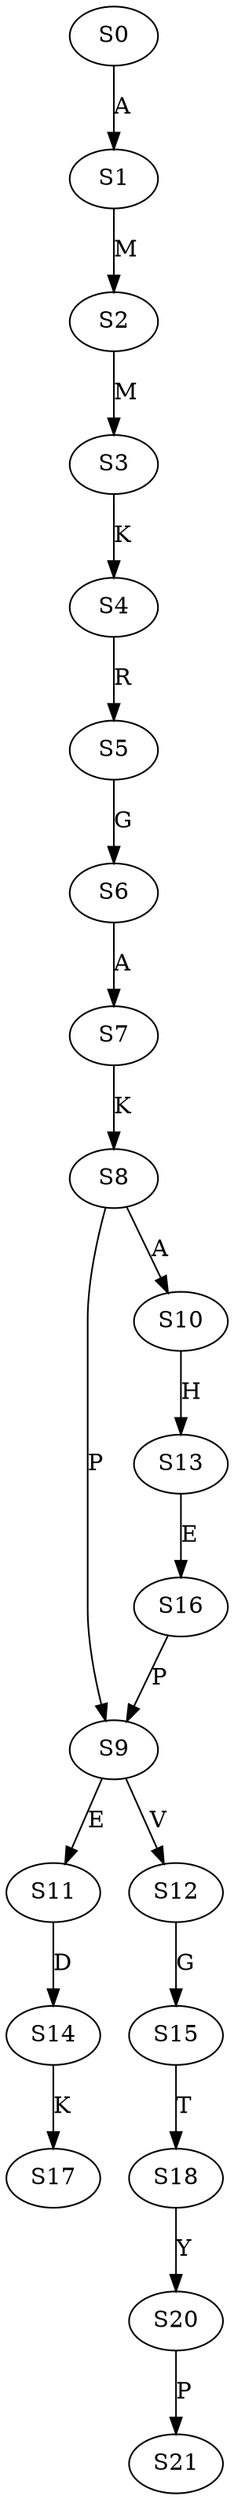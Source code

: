 strict digraph  {
	S0 -> S1 [ label = A ];
	S1 -> S2 [ label = M ];
	S2 -> S3 [ label = M ];
	S3 -> S4 [ label = K ];
	S4 -> S5 [ label = R ];
	S5 -> S6 [ label = G ];
	S6 -> S7 [ label = A ];
	S7 -> S8 [ label = K ];
	S8 -> S9 [ label = P ];
	S8 -> S10 [ label = A ];
	S9 -> S11 [ label = E ];
	S9 -> S12 [ label = V ];
	S10 -> S13 [ label = H ];
	S11 -> S14 [ label = D ];
	S12 -> S15 [ label = G ];
	S13 -> S16 [ label = E ];
	S14 -> S17 [ label = K ];
	S15 -> S18 [ label = T ];
	S16 -> S9 [ label = P ];
	S18 -> S20 [ label = Y ];
	S20 -> S21 [ label = P ];
}
